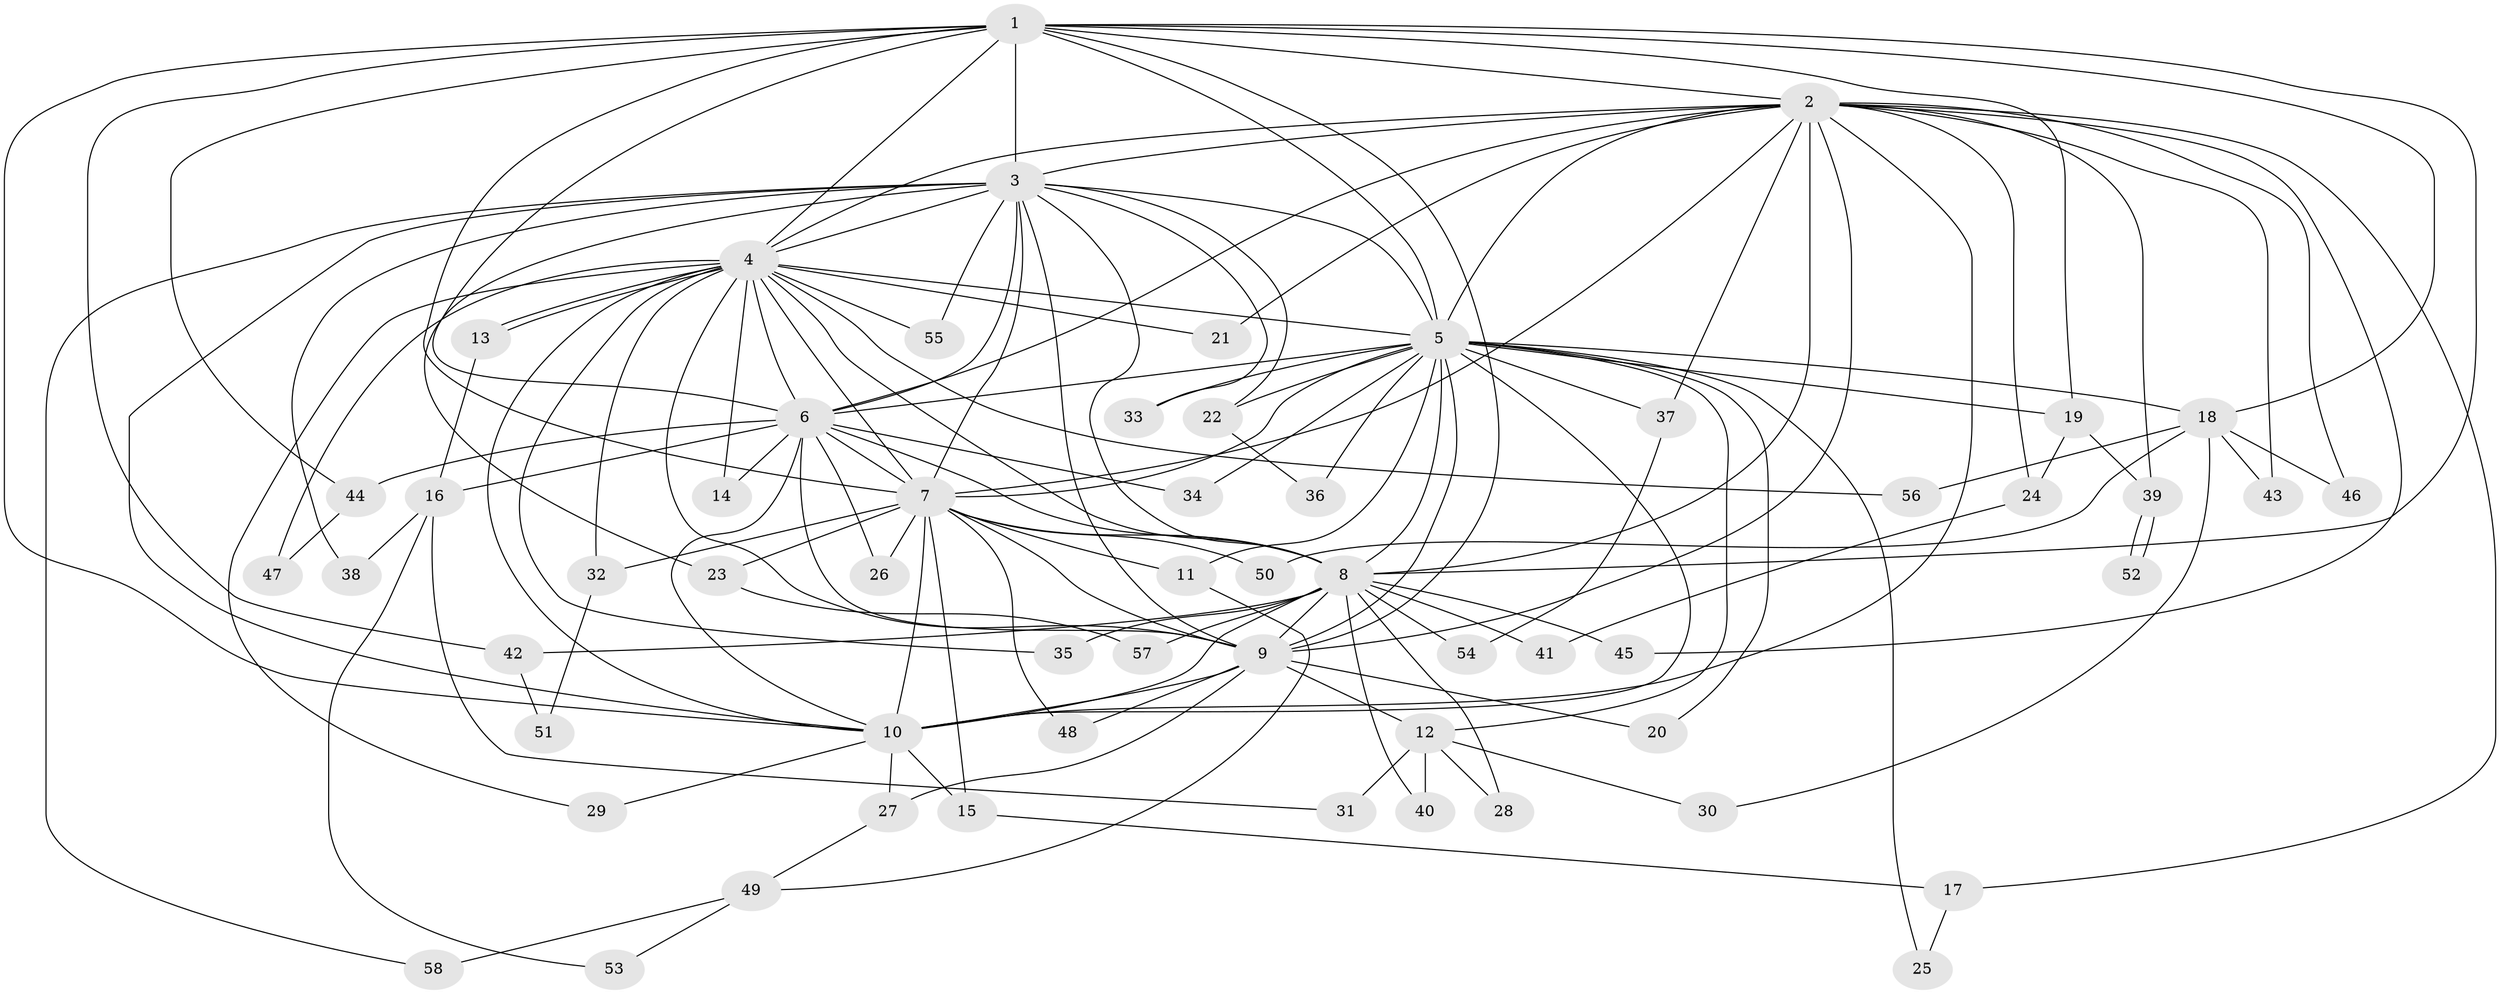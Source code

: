 // Generated by graph-tools (version 1.1) at 2025/35/03/09/25 02:35:08]
// undirected, 58 vertices, 141 edges
graph export_dot {
graph [start="1"]
  node [color=gray90,style=filled];
  1;
  2;
  3;
  4;
  5;
  6;
  7;
  8;
  9;
  10;
  11;
  12;
  13;
  14;
  15;
  16;
  17;
  18;
  19;
  20;
  21;
  22;
  23;
  24;
  25;
  26;
  27;
  28;
  29;
  30;
  31;
  32;
  33;
  34;
  35;
  36;
  37;
  38;
  39;
  40;
  41;
  42;
  43;
  44;
  45;
  46;
  47;
  48;
  49;
  50;
  51;
  52;
  53;
  54;
  55;
  56;
  57;
  58;
  1 -- 2;
  1 -- 3;
  1 -- 4;
  1 -- 5;
  1 -- 6;
  1 -- 7;
  1 -- 8;
  1 -- 9;
  1 -- 10;
  1 -- 18;
  1 -- 19;
  1 -- 42;
  1 -- 44;
  2 -- 3;
  2 -- 4;
  2 -- 5;
  2 -- 6;
  2 -- 7;
  2 -- 8;
  2 -- 9;
  2 -- 10;
  2 -- 17;
  2 -- 21;
  2 -- 24;
  2 -- 37;
  2 -- 39;
  2 -- 43;
  2 -- 45;
  2 -- 46;
  3 -- 4;
  3 -- 5;
  3 -- 6;
  3 -- 7;
  3 -- 8;
  3 -- 9;
  3 -- 10;
  3 -- 22;
  3 -- 23;
  3 -- 33;
  3 -- 38;
  3 -- 55;
  3 -- 58;
  4 -- 5;
  4 -- 6;
  4 -- 7;
  4 -- 8;
  4 -- 9;
  4 -- 10;
  4 -- 13;
  4 -- 13;
  4 -- 14;
  4 -- 21;
  4 -- 29;
  4 -- 32;
  4 -- 35;
  4 -- 47;
  4 -- 55;
  4 -- 56;
  5 -- 6;
  5 -- 7;
  5 -- 8;
  5 -- 9;
  5 -- 10;
  5 -- 11;
  5 -- 12;
  5 -- 18;
  5 -- 19;
  5 -- 20;
  5 -- 22;
  5 -- 25;
  5 -- 33;
  5 -- 34;
  5 -- 36;
  5 -- 37;
  6 -- 7;
  6 -- 8;
  6 -- 9;
  6 -- 10;
  6 -- 14;
  6 -- 16;
  6 -- 26;
  6 -- 34;
  6 -- 44;
  7 -- 8;
  7 -- 9;
  7 -- 10;
  7 -- 11;
  7 -- 15;
  7 -- 23;
  7 -- 26;
  7 -- 32;
  7 -- 48;
  7 -- 50;
  8 -- 9;
  8 -- 10;
  8 -- 28;
  8 -- 35;
  8 -- 40;
  8 -- 41;
  8 -- 42;
  8 -- 45;
  8 -- 54;
  8 -- 57;
  9 -- 10;
  9 -- 12;
  9 -- 20;
  9 -- 27;
  9 -- 48;
  10 -- 15;
  10 -- 27;
  10 -- 29;
  11 -- 49;
  12 -- 28;
  12 -- 30;
  12 -- 31;
  12 -- 40;
  13 -- 16;
  15 -- 17;
  16 -- 31;
  16 -- 38;
  16 -- 53;
  17 -- 25;
  18 -- 30;
  18 -- 43;
  18 -- 46;
  18 -- 50;
  18 -- 56;
  19 -- 24;
  19 -- 39;
  22 -- 36;
  23 -- 57;
  24 -- 41;
  27 -- 49;
  32 -- 51;
  37 -- 54;
  39 -- 52;
  39 -- 52;
  42 -- 51;
  44 -- 47;
  49 -- 53;
  49 -- 58;
}
